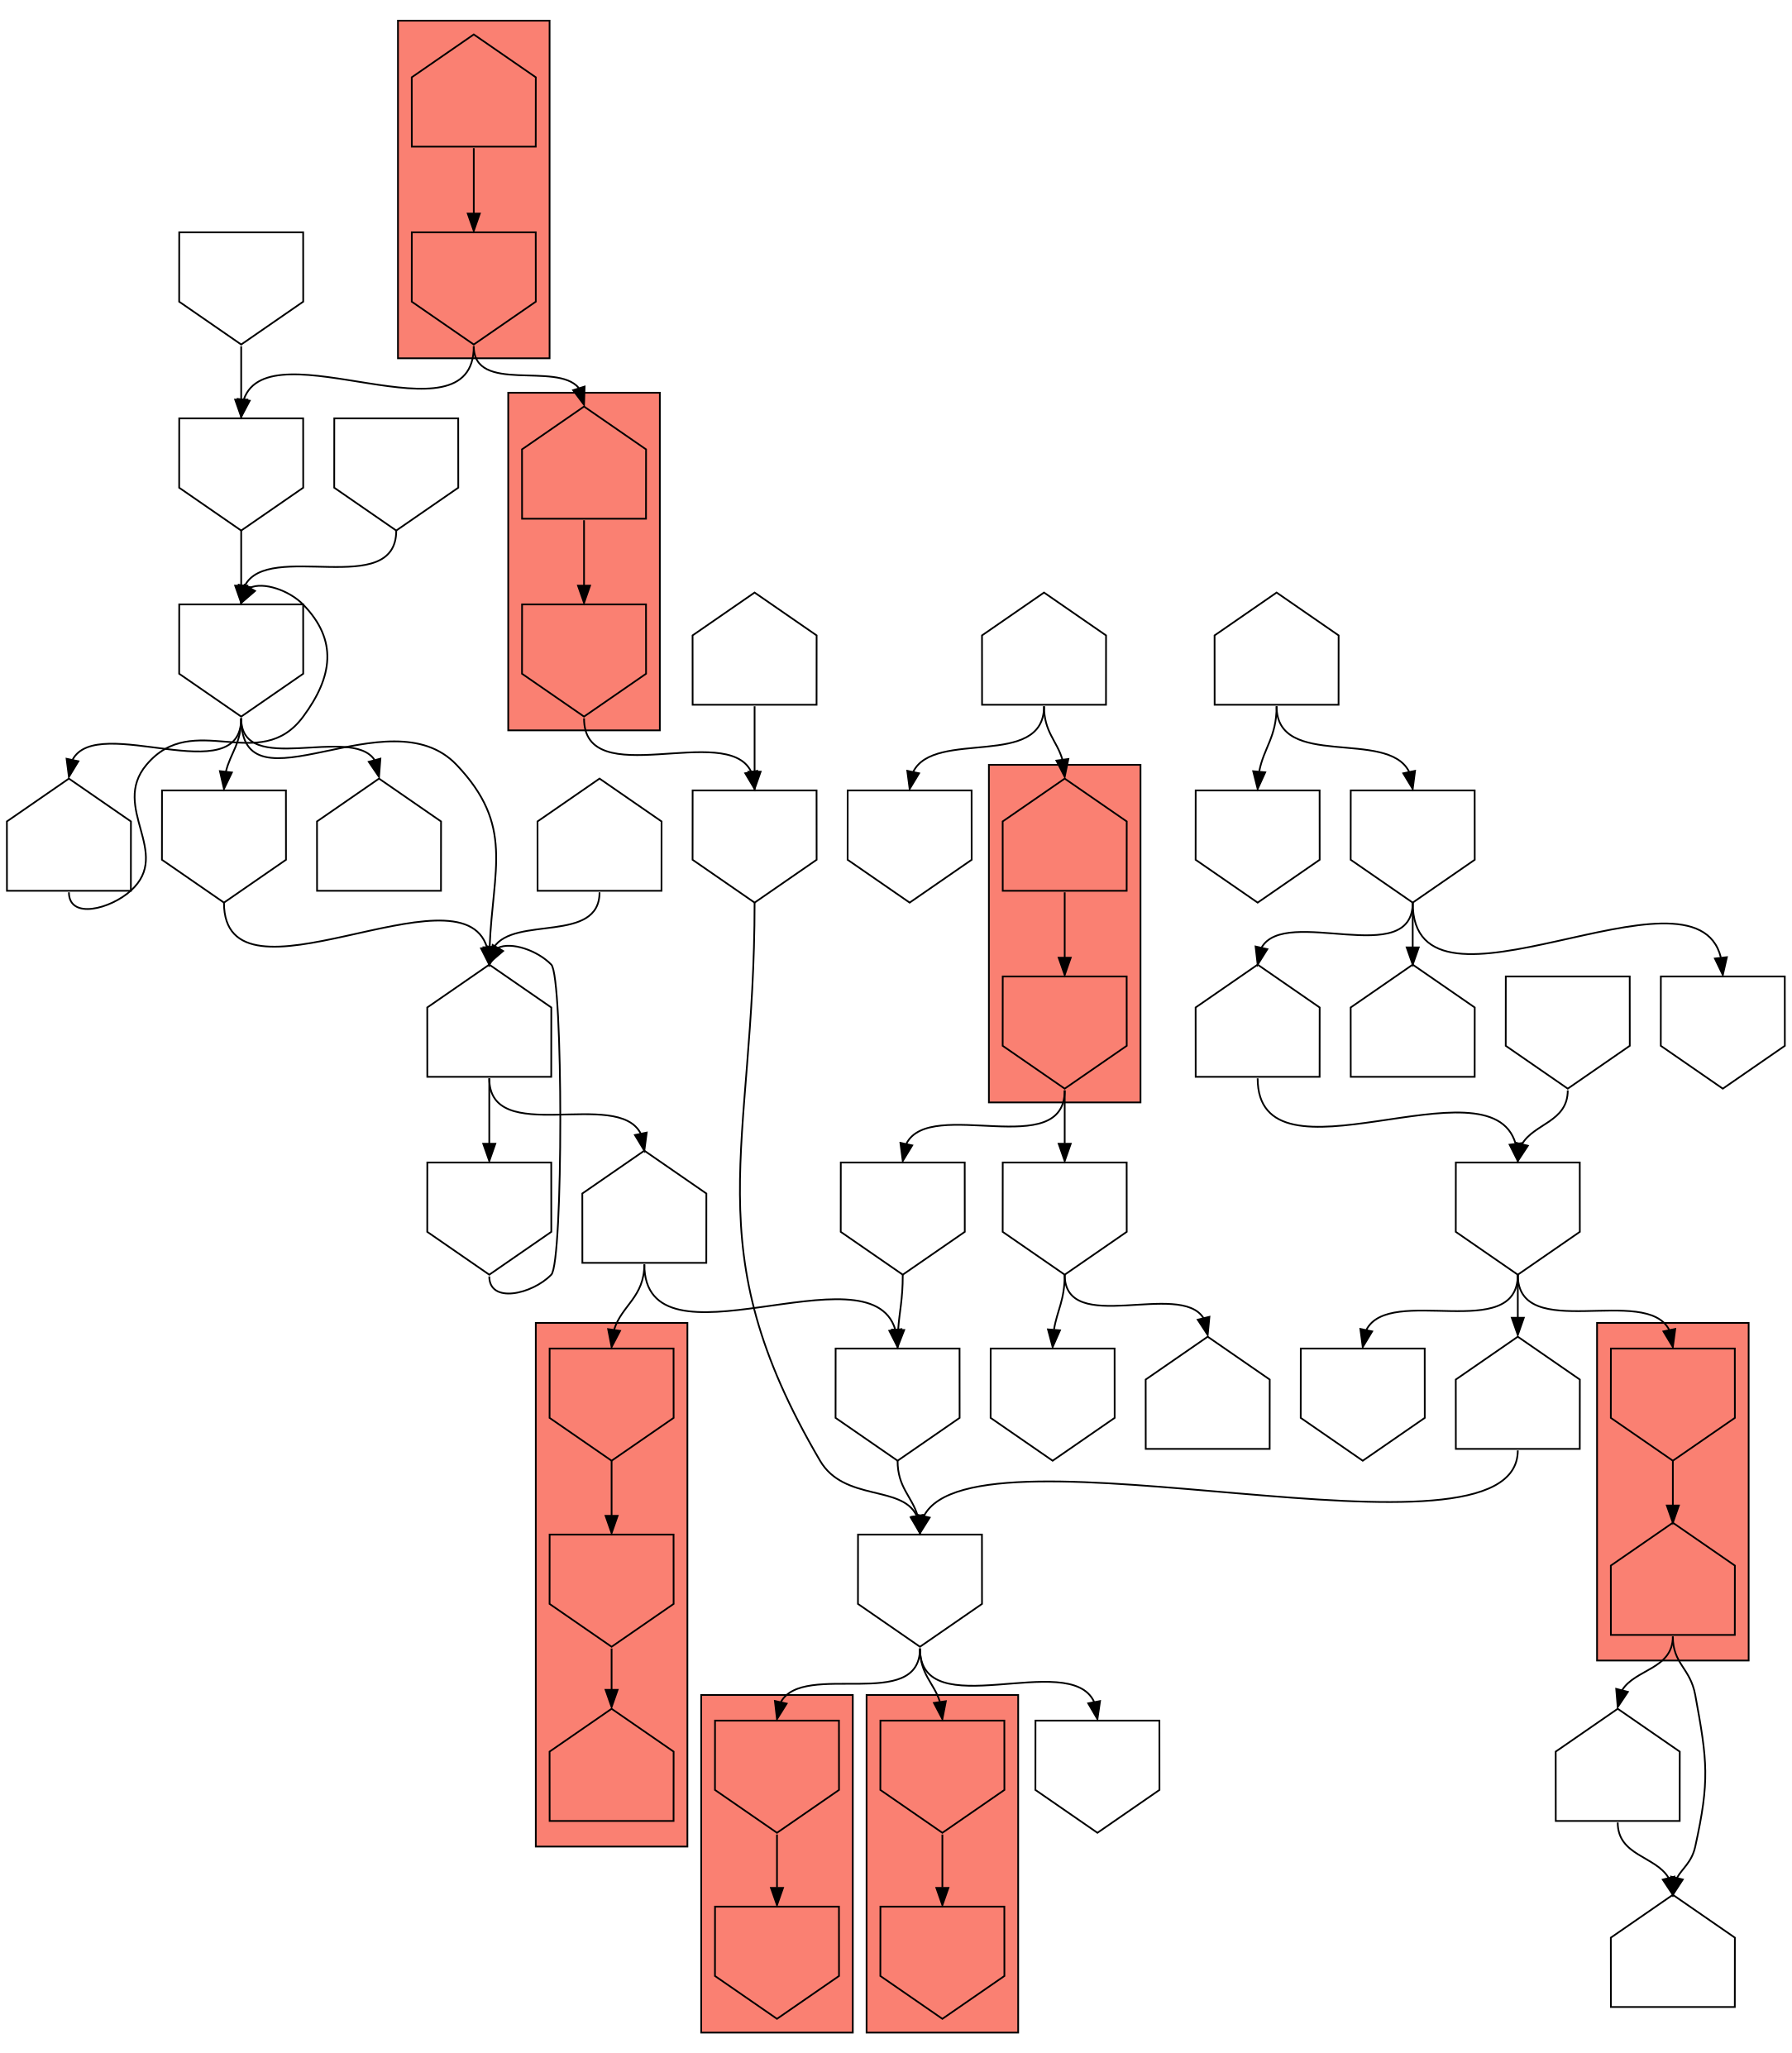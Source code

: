 digraph asm {
	edge [headport=n,tailport=s];
subgraph cluster_C5698_12035_8043 {
	5698 [label="",height=1,width=1,shape=invhouse];
	12035 [label="",height=1,width=1,shape=invhouse];
	8043 [label="",height=1,width=1,shape=house];
	style=filled;
	fillcolor=salmon;
}
subgraph cluster_C12390_1861 {
	12390 [label="",height=1,width=1,shape=invhouse];
	1861 [label="",height=1,width=1,shape=invhouse];
	style=filled;
	fillcolor=salmon;
}
subgraph cluster_C20725_20005 {
	20725 [label="",height=1,width=1,shape=invhouse];
	20005 [label="",height=1,width=1,shape=invhouse];
	style=filled;
	fillcolor=salmon;
}
subgraph cluster_C12584_20876 {
	12584 [label="",height=1,width=1,shape=invhouse];
	20876 [label="",height=1,width=1,shape=house];
	style=filled;
	fillcolor=salmon;
}
subgraph cluster_C3403_20782 {
	3403 [label="",height=1,width=1,shape=house];
	20782 [label="",height=1,width=1,shape=invhouse];
	style=filled;
	fillcolor=salmon;
}
subgraph cluster_C1183_2463 {
	1183 [label="",height=1,width=1,shape=house];
	2463 [label="",height=1,width=1,shape=invhouse];
	style=filled;
	fillcolor=salmon;
}
subgraph cluster_C20188_9457 {
	20188 [label="",height=1,width=1,shape=house];
	9457 [label="",height=1,width=1,shape=invhouse];
	style=filled;
	fillcolor=salmon;
}
	21587 [label="",height=1,width=1,shape=house];
	19177 [label="",height=1,width=1,shape=invhouse];
	863 [label="",height=1,width=1,shape=invhouse];
	6609 [label="",height=1,width=1,shape=invhouse];
	3781 [label="",height=1,width=1,shape=house];
	8506 [label="",height=1,width=1,shape=invhouse];
	7659 [label="",height=1,width=1,shape=invhouse];
	1235 [label="",height=1,width=1,shape=house];
	18267 [label="",height=1,width=1,shape=house];
	1647 [label="",height=1,width=1,shape=invhouse];
	13724 [label="",height=1,width=1,shape=house];
	21392 [label="",height=1,width=1,shape=invhouse];
	1635 [label="",height=1,width=1,shape=house];
	8753 [label="",height=1,width=1,shape=invhouse];
	2075 [label="",height=1,width=1,shape=house];
	13258 [label="",height=1,width=1,shape=invhouse];
	4389 [label="",height=1,width=1,shape=invhouse];
	14067 [label="",height=1,width=1,shape=house];
	8884 [label="",height=1,width=1,shape=invhouse];
	7887 [label="",height=1,width=1,shape=invhouse];
	3914 [label="",height=1,width=1,shape=invhouse];
	7302 [label="",height=1,width=1,shape=house];
	3574 [label="",height=1,width=1,shape=invhouse];
	1716 [label="",height=1,width=1,shape=house];
	6730 [label="",height=1,width=1,shape=house];
	10737 [label="",height=1,width=1,shape=house];
	1503 [label="",height=1,width=1,shape=invhouse];
	19894 [label="",height=1,width=1,shape=invhouse];
	21170 [label="",height=1,width=1,shape=invhouse];
	19716 [label="",height=1,width=1,shape=invhouse];
	3831 [label="",height=1,width=1,shape=invhouse];
	4466 [label="",height=1,width=1,shape=house];
	19479 [label="",height=1,width=1,shape=house];
	2489 [label="",height=1,width=1,shape=invhouse];
	5698 -> 12035
	12035 -> 8043
	21587 -> 5698
	21587 -> 19177
	19177 -> 863
	863 -> 6609
	863 -> 12390
	863 -> 20725
	12390 -> 1861
	20725 -> 20005
	3781 -> 863
	8506 -> 3781
	8506 -> 7659
	8506 -> 12584
	12584 -> 20876
	20876 -> 1235
	20876 -> 18267
	18267 -> 1235
	1647 -> 8506
	13724 -> 8506
	21392 -> 1635
	21392 -> 8753
	21392 -> 13724
	2075 -> 13258
	2075 -> 21392
	4389 -> 863
	14067 -> 4389
	20782 -> 4389
	3403 -> 20782
	2463 -> 3403
	2463 -> 8884
	8884 -> 7887
	7887 -> 3914
	7887 -> 6730
	7887 -> 7302
	7887 -> 10737
	3914 -> 7302
	7302 -> 3574
	7302 -> 21587
	3574 -> 7302
	1716 -> 7302
	10737 -> 7887
	1503 -> 7887
	19894 -> 8884
	1183 -> 2463
	21170 -> 19177
	9457 -> 19716
	9457 -> 21170
	19716 -> 3831
	19716 -> 4466
	20188 -> 9457
	19479 -> 2489
	19479 -> 20188
}